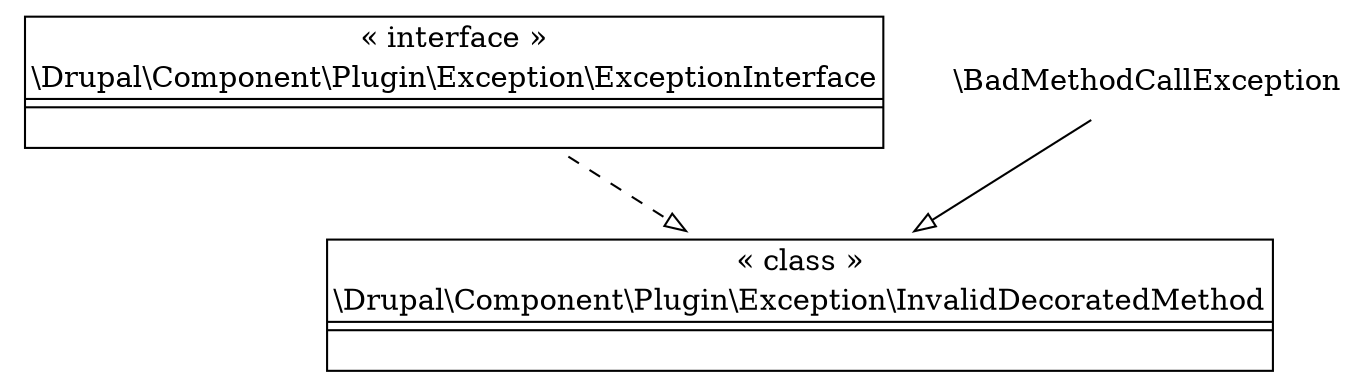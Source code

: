 digraph "Class Diagram" {
  node [shape=plaintext]
  "\\Drupal\\Component\\Plugin\\Exception\\InvalidDecoratedMethod" [
    label=<
<table border="1" cellpadding="2" cellspacing="0" cellborder="0">
<tr><td align="center">&laquo; class &raquo;</td></tr>
<tr><td align="center" title="class InvalidDecoratedMethod">\\Drupal\\Component\\Plugin\\Exception\\InvalidDecoratedMethod</td></tr><hr />
<tr><td></td></tr>
<hr />
<tr><td>&nbsp;</td></tr>
</table>
  >
  ];
  "\\Drupal\\Component\\Plugin\\Exception\\ExceptionInterface" [
    label=<
<table border="1" cellpadding="2" cellspacing="0" cellborder="0">
<tr><td align="center">&laquo; interface &raquo;</td></tr>
<tr><td align="center" title="interface ExceptionInterface">\\Drupal\\Component\\Plugin\\Exception\\ExceptionInterface</td></tr><hr />
<tr><td></td></tr>
<hr />
<tr><td>&nbsp;</td></tr>
</table>
  >
  ];
"\\Drupal\\Component\\Plugin\\Exception\\ExceptionInterface" -> "\\Drupal\\Component\\Plugin\\Exception\\InvalidDecoratedMethod" [arrowhead="empty" style="dashed"];

"\\BadMethodCallException" -> "\\Drupal\\Component\\Plugin\\Exception\\InvalidDecoratedMethod" [arrowhead="empty"];

}
